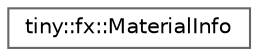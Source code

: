 digraph "Graphical Class Hierarchy"
{
 // LATEX_PDF_SIZE
  bgcolor="transparent";
  edge [fontname=Helvetica,fontsize=10,labelfontname=Helvetica,labelfontsize=10];
  node [fontname=Helvetica,fontsize=10,shape=box,height=0.2,width=0.4];
  rankdir="LR";
  Node0 [id="Node000000",label="tiny::fx::MaterialInfo",height=0.2,width=0.4,color="grey40", fillcolor="white", style="filled",URL="$structtiny_1_1fx_1_1_material_info.html",tooltip=" "];
}

